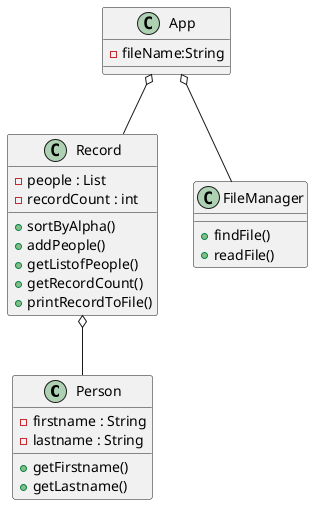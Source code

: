 @startuml
class Person{
- firstname : String
- lastname : String
+ getFirstname()
+ getLastname()
}

class Record{
- people : List
- recordCount : int
+ sortByAlpha()
+ addPeople()
+ getListofPeople()
+ getRecordCount()
+ printRecordToFile()
}

class App{
- fileName:String
}

class FileManager{
+findFile()
+readFile()
}

App o-- Record
Record o-- Person
App o-- FileManager
@enduml